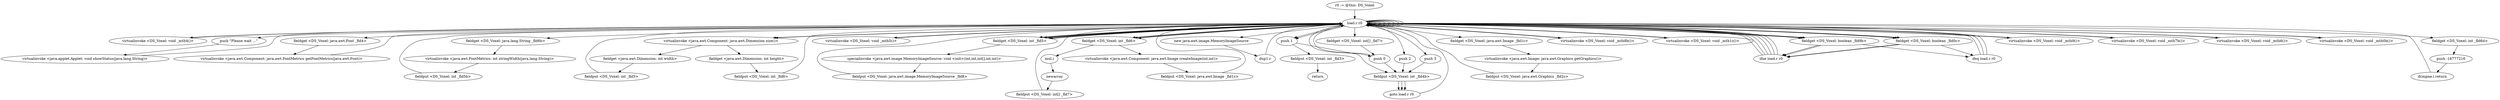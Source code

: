 digraph "" {
    "r0 := @this: DS_Voxel"
    "load.r r0"
    "r0 := @this: DS_Voxel"->"load.r r0";
    "virtualinvoke <DS_Voxel: void _mth4()>"
    "load.r r0"->"virtualinvoke <DS_Voxel: void _mth4()>";
    "virtualinvoke <DS_Voxel: void _mth4()>"->"load.r r0";
    "push \"Please wait ...\""
    "load.r r0"->"push \"Please wait ...\"";
    "virtualinvoke <java.applet.Applet: void showStatus(java.lang.String)>"
    "push \"Please wait ...\""->"virtualinvoke <java.applet.Applet: void showStatus(java.lang.String)>";
    "virtualinvoke <java.applet.Applet: void showStatus(java.lang.String)>"->"load.r r0";
    "load.r r0"->"load.r r0";
    "load.r r0"->"load.r r0";
    "fieldget <DS_Voxel: java.awt.Font _fld4>"
    "load.r r0"->"fieldget <DS_Voxel: java.awt.Font _fld4>";
    "virtualinvoke <java.awt.Component: java.awt.FontMetrics getFontMetrics(java.awt.Font)>"
    "fieldget <DS_Voxel: java.awt.Font _fld4>"->"virtualinvoke <java.awt.Component: java.awt.FontMetrics getFontMetrics(java.awt.Font)>";
    "virtualinvoke <java.awt.Component: java.awt.FontMetrics getFontMetrics(java.awt.Font)>"->"load.r r0";
    "fieldget <DS_Voxel: java.lang.String _fld6b>"
    "load.r r0"->"fieldget <DS_Voxel: java.lang.String _fld6b>";
    "virtualinvoke <java.awt.FontMetrics: int stringWidth(java.lang.String)>"
    "fieldget <DS_Voxel: java.lang.String _fld6b>"->"virtualinvoke <java.awt.FontMetrics: int stringWidth(java.lang.String)>";
    "fieldput <DS_Voxel: int _fld5b>"
    "virtualinvoke <java.awt.FontMetrics: int stringWidth(java.lang.String)>"->"fieldput <DS_Voxel: int _fld5b>";
    "fieldput <DS_Voxel: int _fld5b>"->"load.r r0";
    "load.r r0"->"load.r r0";
    "virtualinvoke <java.awt.Component: java.awt.Dimension size()>"
    "load.r r0"->"virtualinvoke <java.awt.Component: java.awt.Dimension size()>";
    "fieldget <java.awt.Dimension: int width>"
    "virtualinvoke <java.awt.Component: java.awt.Dimension size()>"->"fieldget <java.awt.Dimension: int width>";
    "fieldput <DS_Voxel: int _fld5>"
    "fieldget <java.awt.Dimension: int width>"->"fieldput <DS_Voxel: int _fld5>";
    "fieldput <DS_Voxel: int _fld5>"->"load.r r0";
    "load.r r0"->"load.r r0";
    "load.r r0"->"virtualinvoke <java.awt.Component: java.awt.Dimension size()>";
    "fieldget <java.awt.Dimension: int height>"
    "virtualinvoke <java.awt.Component: java.awt.Dimension size()>"->"fieldget <java.awt.Dimension: int height>";
    "fieldput <DS_Voxel: int _fld6>"
    "fieldget <java.awt.Dimension: int height>"->"fieldput <DS_Voxel: int _fld6>";
    "fieldput <DS_Voxel: int _fld6>"->"load.r r0";
    "virtualinvoke <DS_Voxel: void _mth5()>"
    "load.r r0"->"virtualinvoke <DS_Voxel: void _mth5()>";
    "virtualinvoke <DS_Voxel: void _mth5()>"->"load.r r0";
    "load.r r0"->"load.r r0";
    "fieldget <DS_Voxel: int _fld5>"
    "load.r r0"->"fieldget <DS_Voxel: int _fld5>";
    "fieldget <DS_Voxel: int _fld5>"->"load.r r0";
    "fieldget <DS_Voxel: int _fld6>"
    "load.r r0"->"fieldget <DS_Voxel: int _fld6>";
    "mul.i"
    "fieldget <DS_Voxel: int _fld6>"->"mul.i";
    "newarray"
    "mul.i"->"newarray";
    "fieldput <DS_Voxel: int[] _fld7>"
    "newarray"->"fieldput <DS_Voxel: int[] _fld7>";
    "fieldput <DS_Voxel: int[] _fld7>"->"load.r r0";
    "new java.awt.image.MemoryImageSource"
    "load.r r0"->"new java.awt.image.MemoryImageSource";
    "dup1.r"
    "new java.awt.image.MemoryImageSource"->"dup1.r";
    "dup1.r"->"load.r r0";
    "load.r r0"->"fieldget <DS_Voxel: int _fld5>";
    "fieldget <DS_Voxel: int _fld5>"->"load.r r0";
    "load.r r0"->"fieldget <DS_Voxel: int _fld6>";
    "fieldget <DS_Voxel: int _fld6>"->"load.r r0";
    "fieldget <DS_Voxel: int[] _fld7>"
    "load.r r0"->"fieldget <DS_Voxel: int[] _fld7>";
    "push 0"
    "fieldget <DS_Voxel: int[] _fld7>"->"push 0";
    "push 0"->"load.r r0";
    "load.r r0"->"fieldget <DS_Voxel: int _fld5>";
    "specialinvoke <java.awt.image.MemoryImageSource: void <init>(int,int,int[],int,int)>"
    "fieldget <DS_Voxel: int _fld5>"->"specialinvoke <java.awt.image.MemoryImageSource: void <init>(int,int,int[],int,int)>";
    "fieldput <DS_Voxel: java.awt.image.MemoryImageSource _fld8>"
    "specialinvoke <java.awt.image.MemoryImageSource: void <init>(int,int,int[],int,int)>"->"fieldput <DS_Voxel: java.awt.image.MemoryImageSource _fld8>";
    "fieldput <DS_Voxel: java.awt.image.MemoryImageSource _fld8>"->"load.r r0";
    "load.r r0"->"load.r r0";
    "load.r r0"->"load.r r0";
    "load.r r0"->"fieldget <DS_Voxel: int _fld5>";
    "fieldget <DS_Voxel: int _fld5>"->"load.r r0";
    "load.r r0"->"fieldget <DS_Voxel: int _fld6>";
    "virtualinvoke <java.awt.Component: java.awt.Image createImage(int,int)>"
    "fieldget <DS_Voxel: int _fld6>"->"virtualinvoke <java.awt.Component: java.awt.Image createImage(int,int)>";
    "fieldput <DS_Voxel: java.awt.Image _fld1c>"
    "virtualinvoke <java.awt.Component: java.awt.Image createImage(int,int)>"->"fieldput <DS_Voxel: java.awt.Image _fld1c>";
    "fieldput <DS_Voxel: java.awt.Image _fld1c>"->"load.r r0";
    "load.r r0"->"load.r r0";
    "fieldget <DS_Voxel: java.awt.Image _fld1c>"
    "load.r r0"->"fieldget <DS_Voxel: java.awt.Image _fld1c>";
    "virtualinvoke <java.awt.Image: java.awt.Graphics getGraphics()>"
    "fieldget <DS_Voxel: java.awt.Image _fld1c>"->"virtualinvoke <java.awt.Image: java.awt.Graphics getGraphics()>";
    "fieldput <DS_Voxel: java.awt.Graphics _fld2c>"
    "virtualinvoke <java.awt.Image: java.awt.Graphics getGraphics()>"->"fieldput <DS_Voxel: java.awt.Graphics _fld2c>";
    "fieldput <DS_Voxel: java.awt.Graphics _fld2c>"->"load.r r0";
    "virtualinvoke <DS_Voxel: void _mth8b()>"
    "load.r r0"->"virtualinvoke <DS_Voxel: void _mth8b()>";
    "virtualinvoke <DS_Voxel: void _mth8b()>"->"load.r r0";
    "virtualinvoke <DS_Voxel: void _mth1c()>"
    "load.r r0"->"virtualinvoke <DS_Voxel: void _mth1c()>";
    "virtualinvoke <DS_Voxel: void _mth1c()>"->"load.r r0";
    "fieldget <DS_Voxel: boolean _fld9b>"
    "load.r r0"->"fieldget <DS_Voxel: boolean _fld9b>";
    "ifne load.r r0"
    "fieldget <DS_Voxel: boolean _fld9b>"->"ifne load.r r0";
    "ifne load.r r0"->"load.r r0";
    "fieldget <DS_Voxel: boolean _fld0c>"
    "load.r r0"->"fieldget <DS_Voxel: boolean _fld0c>";
    "fieldget <DS_Voxel: boolean _fld0c>"->"ifne load.r r0";
    "ifne load.r r0"->"load.r r0";
    "load.r r0"->"push 0";
    "fieldput <DS_Voxel: int _fld4b>"
    "push 0"->"fieldput <DS_Voxel: int _fld4b>";
    "goto load.r r0"
    "fieldput <DS_Voxel: int _fld4b>"->"goto load.r r0";
    "goto load.r r0"->"load.r r0";
    "virtualinvoke <DS_Voxel: void _mth9()>"
    "load.r r0"->"virtualinvoke <DS_Voxel: void _mth9()>";
    "virtualinvoke <DS_Voxel: void _mth9()>"->"load.r r0";
    "virtualinvoke <DS_Voxel: void _mth7b()>"
    "load.r r0"->"virtualinvoke <DS_Voxel: void _mth7b()>";
    "virtualinvoke <DS_Voxel: void _mth7b()>"->"load.r r0";
    "virtualinvoke <DS_Voxel: void _mth6()>"
    "load.r r0"->"virtualinvoke <DS_Voxel: void _mth6()>";
    "virtualinvoke <DS_Voxel: void _mth6()>"->"load.r r0";
    "virtualinvoke <DS_Voxel: void _mth0b()>"
    "load.r r0"->"virtualinvoke <DS_Voxel: void _mth0b()>";
    "virtualinvoke <DS_Voxel: void _mth0b()>"->"load.r r0";
    "fieldget <DS_Voxel: int _fld6d>"
    "load.r r0"->"fieldget <DS_Voxel: int _fld6d>";
    "push -16777216"
    "fieldget <DS_Voxel: int _fld6d>"->"push -16777216";
    "ifcmpne.i return"
    "push -16777216"->"ifcmpne.i return";
    "ifcmpne.i return"->"load.r r0";
    "push 1"
    "load.r r0"->"push 1";
    "fieldput <DS_Voxel: int _fld3>"
    "push 1"->"fieldput <DS_Voxel: int _fld3>";
    "return"
    "fieldput <DS_Voxel: int _fld3>"->"return";
    "ifne load.r r0"->"load.r r0";
    "load.r r0"->"fieldget <DS_Voxel: boolean _fld9b>";
    "ifeq load.r r0"
    "fieldget <DS_Voxel: boolean _fld9b>"->"ifeq load.r r0";
    "ifeq load.r r0"->"load.r r0";
    "load.r r0"->"fieldget <DS_Voxel: boolean _fld0c>";
    "fieldget <DS_Voxel: boolean _fld0c>"->"ifne load.r r0";
    "ifne load.r r0"->"load.r r0";
    "load.r r0"->"push 1";
    "push 1"->"fieldput <DS_Voxel: int _fld4b>";
    "fieldput <DS_Voxel: int _fld4b>"->"goto load.r r0";
    "ifne load.r r0"->"load.r r0";
    "load.r r0"->"fieldget <DS_Voxel: boolean _fld9b>";
    "fieldget <DS_Voxel: boolean _fld9b>"->"ifne load.r r0";
    "ifne load.r r0"->"load.r r0";
    "load.r r0"->"fieldget <DS_Voxel: boolean _fld0c>";
    "fieldget <DS_Voxel: boolean _fld0c>"->"ifeq load.r r0";
    "ifeq load.r r0"->"load.r r0";
    "push 2"
    "load.r r0"->"push 2";
    "push 2"->"fieldput <DS_Voxel: int _fld4b>";
    "fieldput <DS_Voxel: int _fld4b>"->"goto load.r r0";
    "ifeq load.r r0"->"load.r r0";
    "push 3"
    "load.r r0"->"push 3";
    "push 3"->"fieldput <DS_Voxel: int _fld4b>";
}
